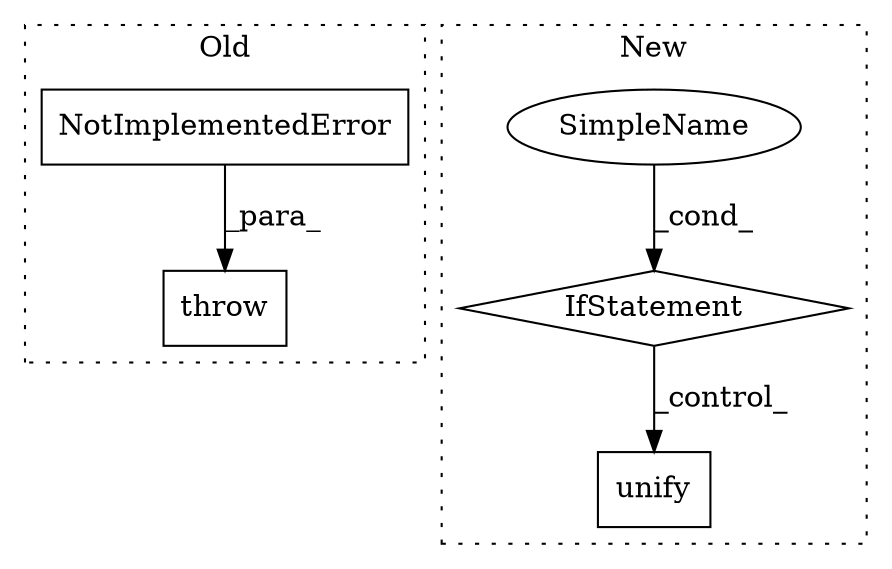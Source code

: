 digraph G {
subgraph cluster0 {
1 [label="throw" a="53" s="4652" l="6" shape="box"];
3 [label="NotImplementedError" a="32" s="4658,4744" l="20,1" shape="box"];
label = "Old";
style="dotted";
}
subgraph cluster1 {
2 [label="unify" a="32" s="5381,5396" l="6,1" shape="box"];
4 [label="SimpleName" a="42" s="" l="" shape="ellipse"];
5 [label="IfStatement" a="25" s="5348,5363" l="4,2" shape="diamond"];
label = "New";
style="dotted";
}
3 -> 1 [label="_para_"];
4 -> 5 [label="_cond_"];
5 -> 2 [label="_control_"];
}